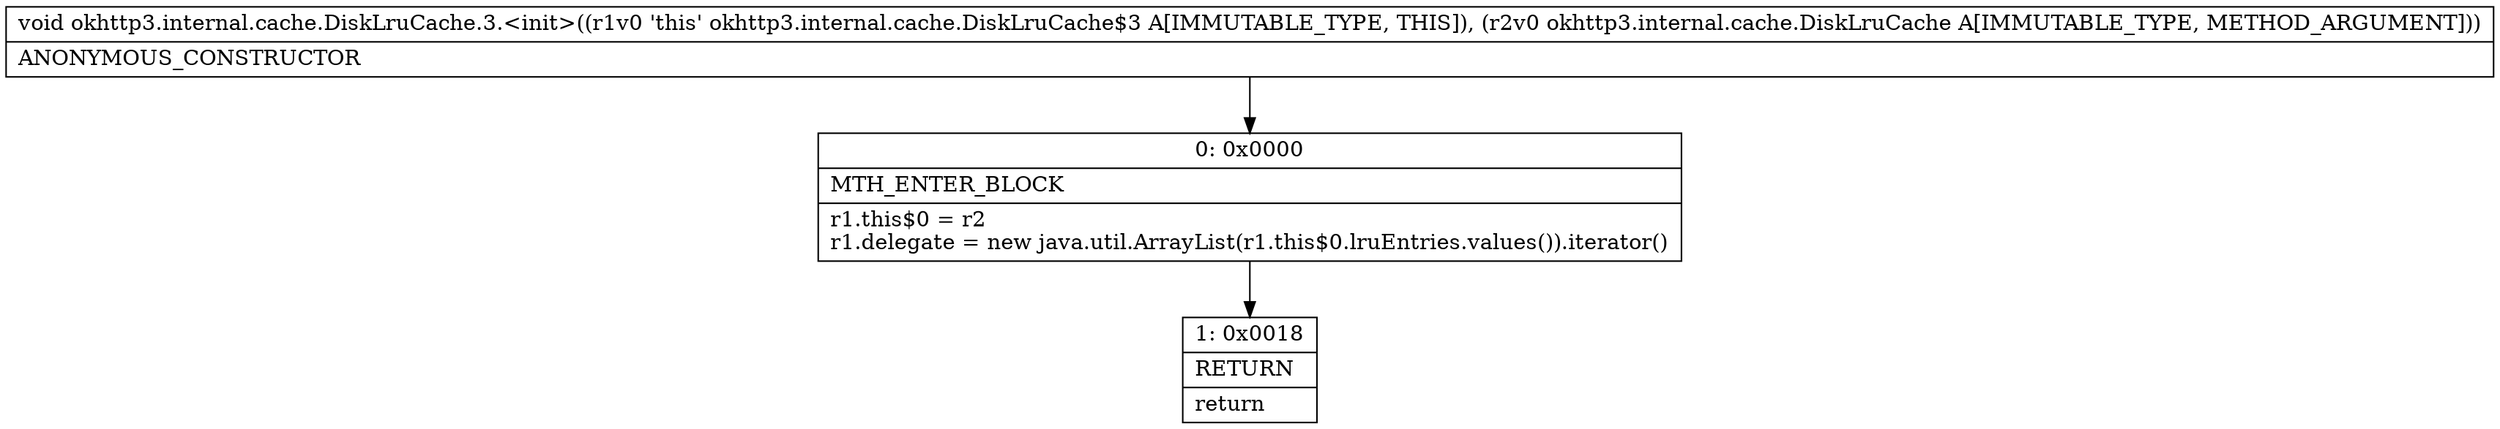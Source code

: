 digraph "CFG forokhttp3.internal.cache.DiskLruCache.3.\<init\>(Lokhttp3\/internal\/cache\/DiskLruCache;)V" {
Node_0 [shape=record,label="{0\:\ 0x0000|MTH_ENTER_BLOCK\l|r1.this$0 = r2\lr1.delegate = new java.util.ArrayList(r1.this$0.lruEntries.values()).iterator()\l}"];
Node_1 [shape=record,label="{1\:\ 0x0018|RETURN\l|return\l}"];
MethodNode[shape=record,label="{void okhttp3.internal.cache.DiskLruCache.3.\<init\>((r1v0 'this' okhttp3.internal.cache.DiskLruCache$3 A[IMMUTABLE_TYPE, THIS]), (r2v0 okhttp3.internal.cache.DiskLruCache A[IMMUTABLE_TYPE, METHOD_ARGUMENT]))  | ANONYMOUS_CONSTRUCTOR\l}"];
MethodNode -> Node_0;
Node_0 -> Node_1;
}

